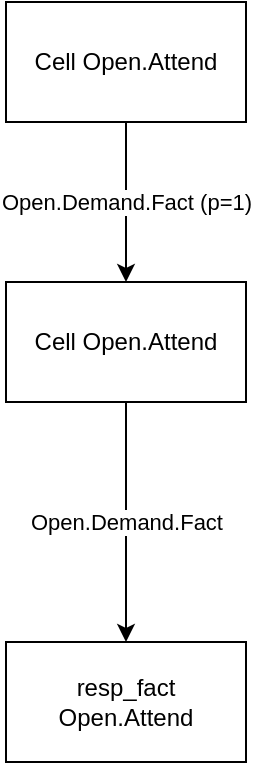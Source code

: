 <mxfile scale="1" border="0">
    <diagram id="MgYzXS6eyhghL7g_6re2" name="Page-1">
        <mxGraphModel dx="923" dy="597" grid="1" gridSize="10" guides="1" tooltips="1" connect="1" arrows="1" fold="1" page="1" pageScale="1" pageWidth="827" pageHeight="1169" math="0" shadow="0">
            <root>
                <mxCell id="0"/>
                <mxCell id="2" value="DFF" parent="0"/>
                <mxCell id="6" value="Open.Demand.Fact (p=1)" style="edgeStyle=orthogonalEdgeStyle;rounded=0;orthogonalLoop=1;jettySize=auto;html=1;" parent="2" source="4" target="5" edge="1">
                    <mxGeometry relative="1" as="geometry"/>
                </mxCell>
                <UserObject label="Cell Open.Attend" data_from_form="{&quot;node_title&quot;:&quot;Cell #4&quot;,&quot;sfc&quot;:&quot;Open.Attend&quot;}" id="4">
                    <mxCell style="rounded=0;whiteSpace=wrap;html=1;" parent="2" vertex="1">
                        <mxGeometry x="130" y="60" width="120" height="60" as="geometry"/>
                    </mxCell>
                </UserObject>
                <UserObject label="Cell Open.Attend" data_from_form="{&quot;node_title&quot;:&quot;Cell #4&quot;,&quot;sfc&quot;:&quot;Open.Attend&quot;}" id="5">
                    <mxCell style="rounded=0;whiteSpace=wrap;html=1;" parent="2" vertex="1">
                        <mxGeometry x="130" y="200" width="120" height="60" as="geometry"/>
                    </mxCell>
                </UserObject>
                <UserObject label="resp_fact Open.Attend" par="5" incsfc="Open.Demand.Fact" data_from_form="{&quot;node_title&quot;:&quot;resp_fact&quot;,&quot;sfc&quot;:&quot;Open.Attend&quot;}" id="8">
                    <mxCell style="rounded=0;whiteSpace=wrap;html=1;dashed=0;" parent="2" vertex="1">
                        <mxGeometry x="130" y="380" width="120" height="60" as="geometry"/>
                    </mxCell>
                </UserObject>
                <mxCell id="18" value="Open.Demand.Fact" style="edgeStyle=orthogonalEdgeStyle;rounded=0;orthogonalLoop=1;jettySize=auto;html=1;dashed=0;" edge="1" parent="2" source="5" target="8">
                    <mxGeometry relative="1" as="geometry"/>
                </mxCell>
                <mxCell id="3" value="Suggestions" parent="0"/>
            </root>
        </mxGraphModel>
    </diagram>
</mxfile>